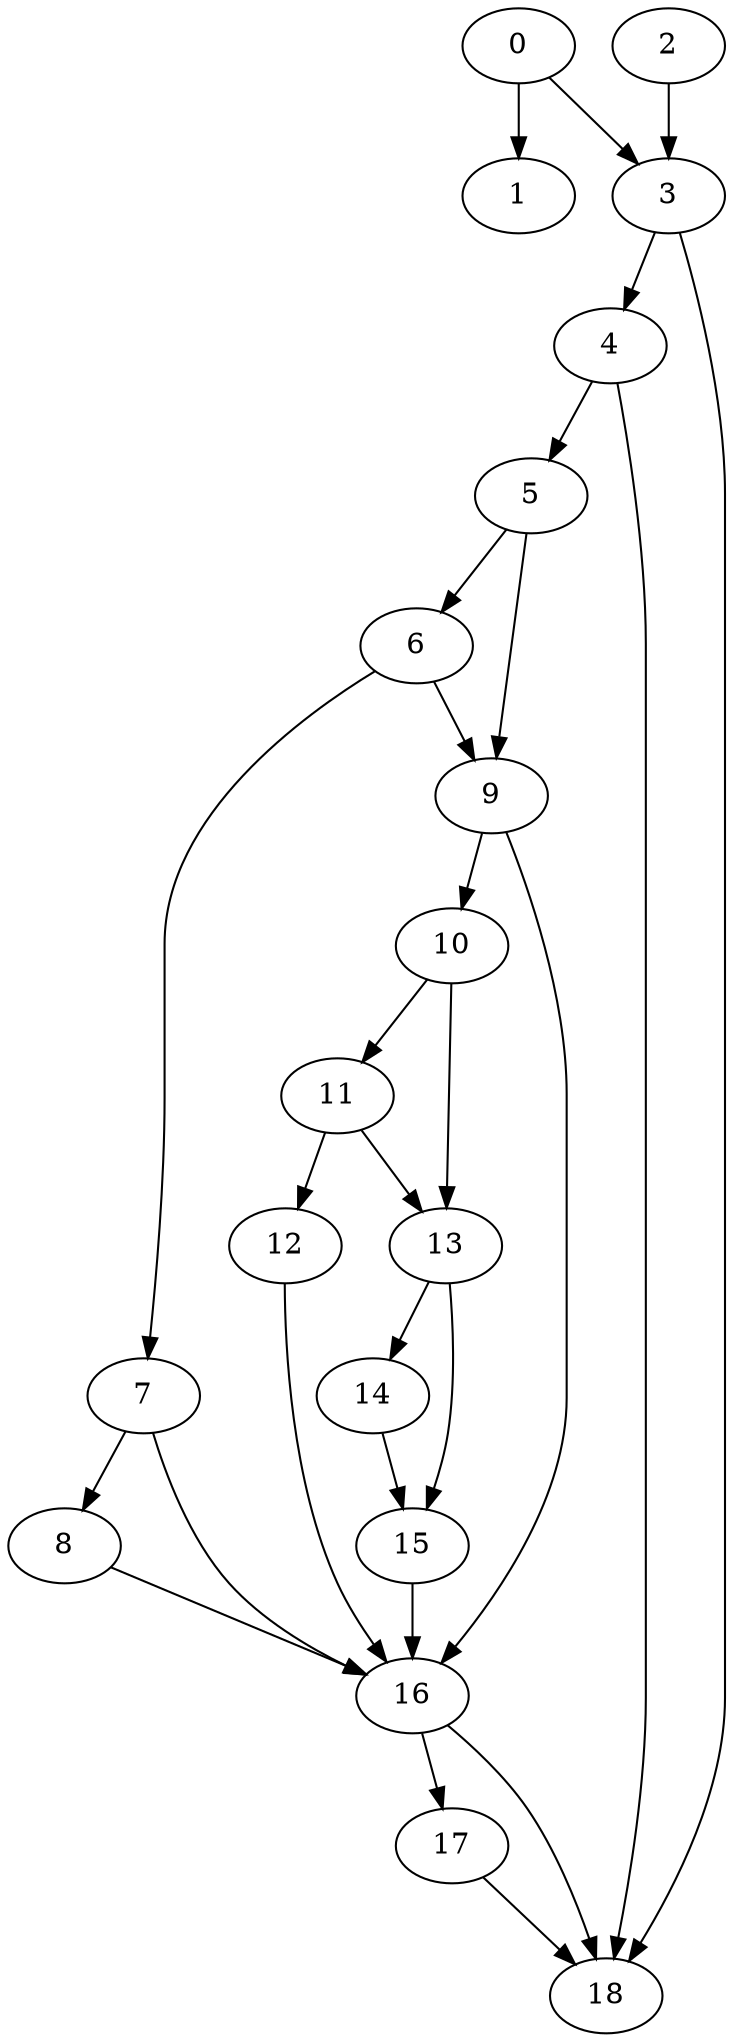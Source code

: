 digraph {
	0
	1
	2
	3
	4
	5
	6
	7
	8
	9
	10
	11
	12
	13
	14
	15
	16
	17
	18
	0 -> 1
	6 -> 7
	10 -> 13
	11 -> 13
	7 -> 16
	8 -> 16
	9 -> 16
	12 -> 16
	15 -> 16
	3 -> 18
	4 -> 18
	16 -> 18
	17 -> 18
	3 -> 4
	5 -> 9
	6 -> 9
	9 -> 10
	10 -> 11
	13 -> 14
	13 -> 15
	14 -> 15
	0 -> 3
	2 -> 3
	5 -> 6
	7 -> 8
	16 -> 17
	4 -> 5
	11 -> 12
}
